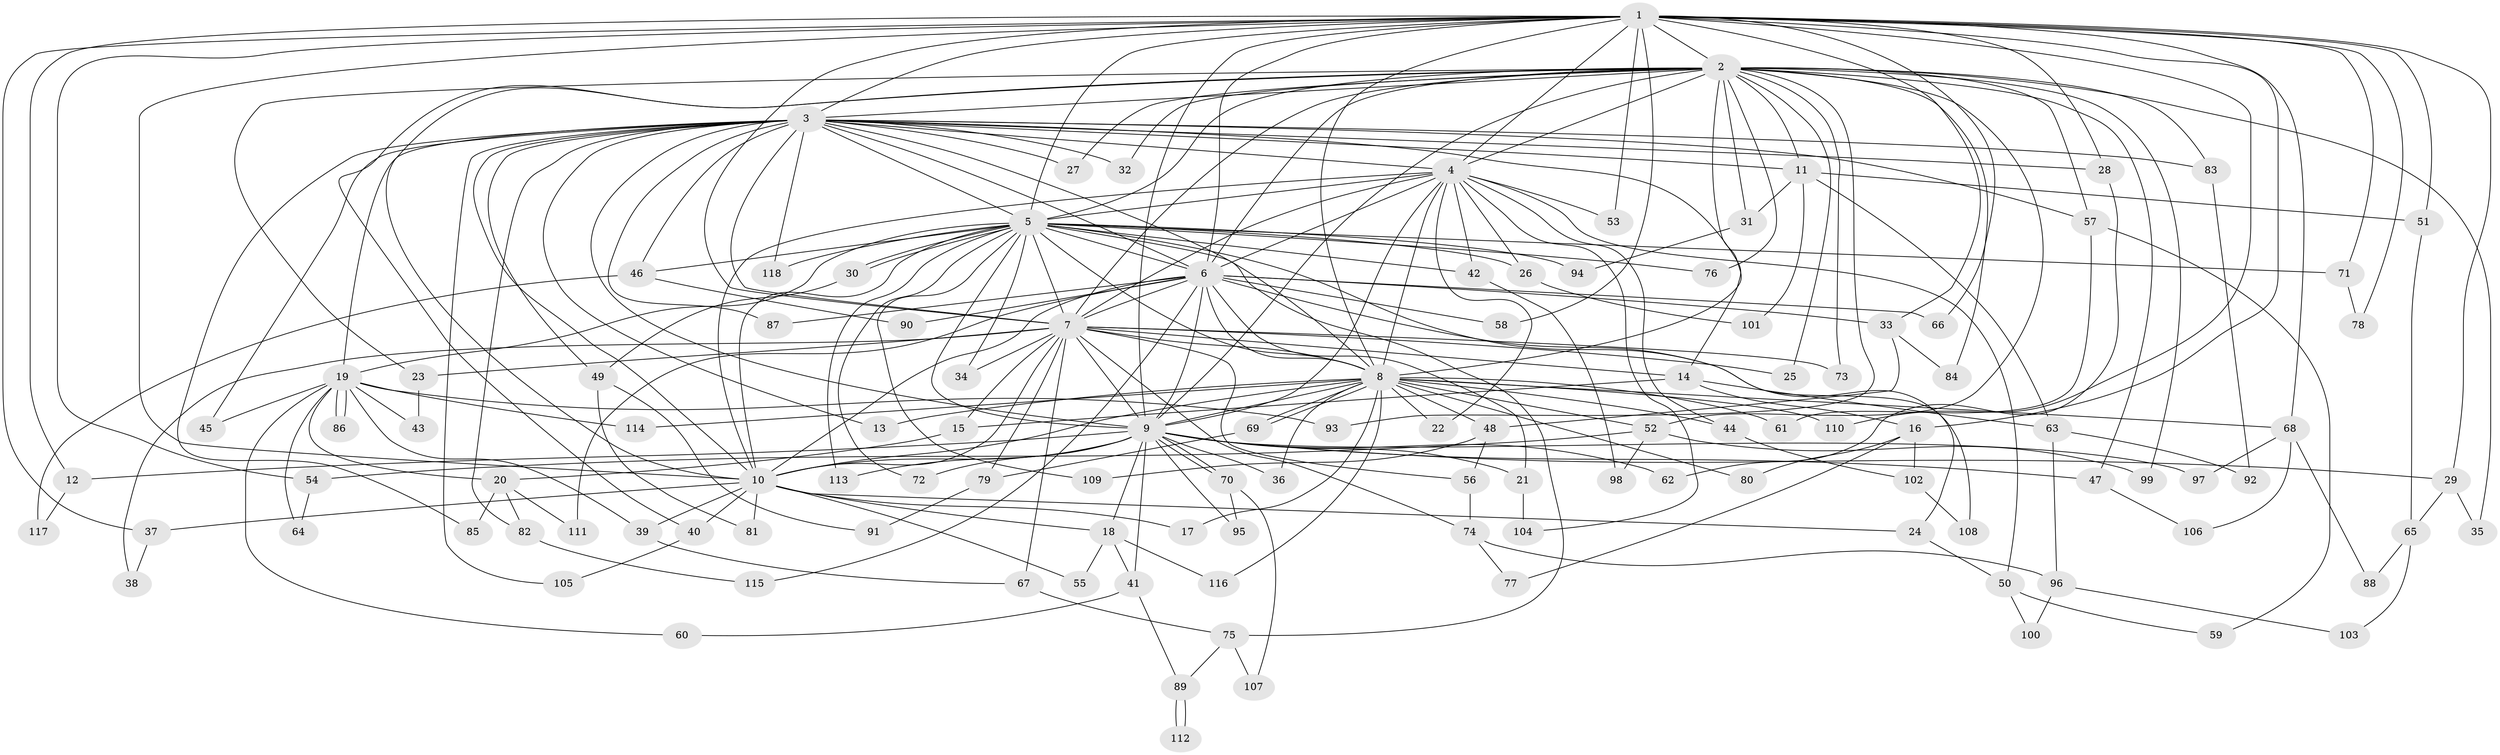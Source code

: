 // Generated by graph-tools (version 1.1) at 2025/49/03/09/25 03:49:33]
// undirected, 118 vertices, 261 edges
graph export_dot {
graph [start="1"]
  node [color=gray90,style=filled];
  1;
  2;
  3;
  4;
  5;
  6;
  7;
  8;
  9;
  10;
  11;
  12;
  13;
  14;
  15;
  16;
  17;
  18;
  19;
  20;
  21;
  22;
  23;
  24;
  25;
  26;
  27;
  28;
  29;
  30;
  31;
  32;
  33;
  34;
  35;
  36;
  37;
  38;
  39;
  40;
  41;
  42;
  43;
  44;
  45;
  46;
  47;
  48;
  49;
  50;
  51;
  52;
  53;
  54;
  55;
  56;
  57;
  58;
  59;
  60;
  61;
  62;
  63;
  64;
  65;
  66;
  67;
  68;
  69;
  70;
  71;
  72;
  73;
  74;
  75;
  76;
  77;
  78;
  79;
  80;
  81;
  82;
  83;
  84;
  85;
  86;
  87;
  88;
  89;
  90;
  91;
  92;
  93;
  94;
  95;
  96;
  97;
  98;
  99;
  100;
  101;
  102;
  103;
  104;
  105;
  106;
  107;
  108;
  109;
  110;
  111;
  112;
  113;
  114;
  115;
  116;
  117;
  118;
  1 -- 2;
  1 -- 3;
  1 -- 4;
  1 -- 5;
  1 -- 6;
  1 -- 7;
  1 -- 8;
  1 -- 9;
  1 -- 10;
  1 -- 12;
  1 -- 16;
  1 -- 28;
  1 -- 29;
  1 -- 33;
  1 -- 37;
  1 -- 51;
  1 -- 53;
  1 -- 54;
  1 -- 58;
  1 -- 66;
  1 -- 68;
  1 -- 71;
  1 -- 78;
  1 -- 110;
  2 -- 3;
  2 -- 4;
  2 -- 5;
  2 -- 6;
  2 -- 7;
  2 -- 8;
  2 -- 9;
  2 -- 10;
  2 -- 11;
  2 -- 23;
  2 -- 25;
  2 -- 27;
  2 -- 31;
  2 -- 32;
  2 -- 35;
  2 -- 40;
  2 -- 47;
  2 -- 52;
  2 -- 57;
  2 -- 73;
  2 -- 76;
  2 -- 83;
  2 -- 84;
  2 -- 93;
  2 -- 99;
  3 -- 4;
  3 -- 5;
  3 -- 6;
  3 -- 7;
  3 -- 8;
  3 -- 9;
  3 -- 10;
  3 -- 11;
  3 -- 13;
  3 -- 14;
  3 -- 19;
  3 -- 27;
  3 -- 28;
  3 -- 32;
  3 -- 45;
  3 -- 46;
  3 -- 49;
  3 -- 57;
  3 -- 82;
  3 -- 83;
  3 -- 85;
  3 -- 87;
  3 -- 105;
  3 -- 118;
  4 -- 5;
  4 -- 6;
  4 -- 7;
  4 -- 8;
  4 -- 9;
  4 -- 10;
  4 -- 22;
  4 -- 26;
  4 -- 42;
  4 -- 44;
  4 -- 50;
  4 -- 53;
  4 -- 104;
  5 -- 6;
  5 -- 7;
  5 -- 8;
  5 -- 9;
  5 -- 10;
  5 -- 19;
  5 -- 24;
  5 -- 26;
  5 -- 30;
  5 -- 30;
  5 -- 34;
  5 -- 42;
  5 -- 46;
  5 -- 71;
  5 -- 72;
  5 -- 75;
  5 -- 76;
  5 -- 94;
  5 -- 109;
  5 -- 113;
  5 -- 118;
  6 -- 7;
  6 -- 8;
  6 -- 9;
  6 -- 10;
  6 -- 21;
  6 -- 33;
  6 -- 58;
  6 -- 66;
  6 -- 87;
  6 -- 90;
  6 -- 108;
  6 -- 111;
  6 -- 115;
  7 -- 8;
  7 -- 9;
  7 -- 10;
  7 -- 14;
  7 -- 15;
  7 -- 23;
  7 -- 25;
  7 -- 34;
  7 -- 38;
  7 -- 56;
  7 -- 67;
  7 -- 73;
  7 -- 74;
  7 -- 79;
  8 -- 9;
  8 -- 10;
  8 -- 13;
  8 -- 17;
  8 -- 22;
  8 -- 36;
  8 -- 44;
  8 -- 48;
  8 -- 52;
  8 -- 61;
  8 -- 68;
  8 -- 69;
  8 -- 69;
  8 -- 80;
  8 -- 110;
  8 -- 114;
  8 -- 116;
  9 -- 10;
  9 -- 12;
  9 -- 18;
  9 -- 21;
  9 -- 29;
  9 -- 36;
  9 -- 41;
  9 -- 47;
  9 -- 62;
  9 -- 70;
  9 -- 70;
  9 -- 72;
  9 -- 95;
  9 -- 97;
  9 -- 113;
  10 -- 17;
  10 -- 18;
  10 -- 24;
  10 -- 37;
  10 -- 39;
  10 -- 40;
  10 -- 55;
  10 -- 81;
  11 -- 31;
  11 -- 51;
  11 -- 63;
  11 -- 101;
  12 -- 117;
  14 -- 15;
  14 -- 16;
  14 -- 63;
  15 -- 20;
  16 -- 77;
  16 -- 80;
  16 -- 102;
  18 -- 41;
  18 -- 55;
  18 -- 116;
  19 -- 20;
  19 -- 39;
  19 -- 43;
  19 -- 45;
  19 -- 60;
  19 -- 64;
  19 -- 86;
  19 -- 86;
  19 -- 93;
  19 -- 114;
  20 -- 82;
  20 -- 85;
  20 -- 111;
  21 -- 104;
  23 -- 43;
  24 -- 50;
  26 -- 101;
  28 -- 62;
  29 -- 35;
  29 -- 65;
  30 -- 49;
  31 -- 94;
  33 -- 48;
  33 -- 84;
  37 -- 38;
  39 -- 67;
  40 -- 105;
  41 -- 60;
  41 -- 89;
  42 -- 98;
  44 -- 102;
  46 -- 90;
  46 -- 117;
  47 -- 106;
  48 -- 56;
  48 -- 109;
  49 -- 81;
  49 -- 91;
  50 -- 59;
  50 -- 100;
  51 -- 65;
  52 -- 54;
  52 -- 98;
  52 -- 99;
  54 -- 64;
  56 -- 74;
  57 -- 59;
  57 -- 61;
  63 -- 92;
  63 -- 96;
  65 -- 88;
  65 -- 103;
  67 -- 75;
  68 -- 88;
  68 -- 97;
  68 -- 106;
  69 -- 79;
  70 -- 95;
  70 -- 107;
  71 -- 78;
  74 -- 77;
  74 -- 96;
  75 -- 89;
  75 -- 107;
  79 -- 91;
  82 -- 115;
  83 -- 92;
  89 -- 112;
  89 -- 112;
  96 -- 100;
  96 -- 103;
  102 -- 108;
}

